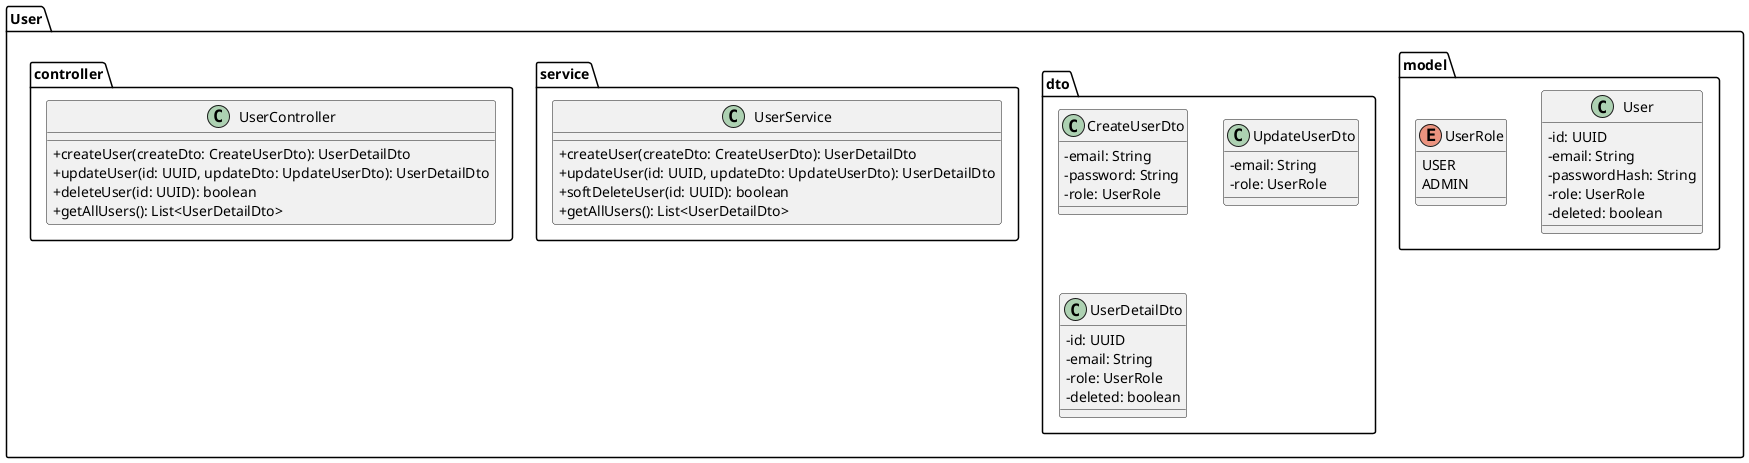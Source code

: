@startuml

skinparam classAttributeIconSize 0

package "User" {
	package "model" {
	  class User {
	    - id: UUID
	    - email: String
	    - passwordHash: String
	    - role: UserRole
	    - deleted: boolean
	  }

	  enum UserRole {
	    USER
	    ADMIN
	  }
	}

	package "dto" {
		class CreateUserDto {
	    - email: String
	    - password: String
	    - role: UserRole
	  }

	  class UpdateUserDto {
	    - email: String
	    - role: UserRole
	  }

	  class UserDetailDto {
	    - id: UUID
	    - email: String
	    - role: UserRole
	    - deleted: boolean
	  }
	}

	package "service" {
		class UserService {
			+ createUser(createDto: CreateUserDto): UserDetailDto
			+ updateUser(id: UUID, updateDto: UpdateUserDto): UserDetailDto
			+ softDeleteUser(id: UUID): boolean
			+ getAllUsers(): List<UserDetailDto>
		}
	}

	package "controller" {
		class UserController {
			+ createUser(createDto: CreateUserDto): UserDetailDto
			+ updateUser(id: UUID, updateDto: UpdateUserDto): UserDetailDto
			+ deleteUser(id: UUID): boolean
			+ getAllUsers(): List<UserDetailDto>
		}
	}
}

@enduml
